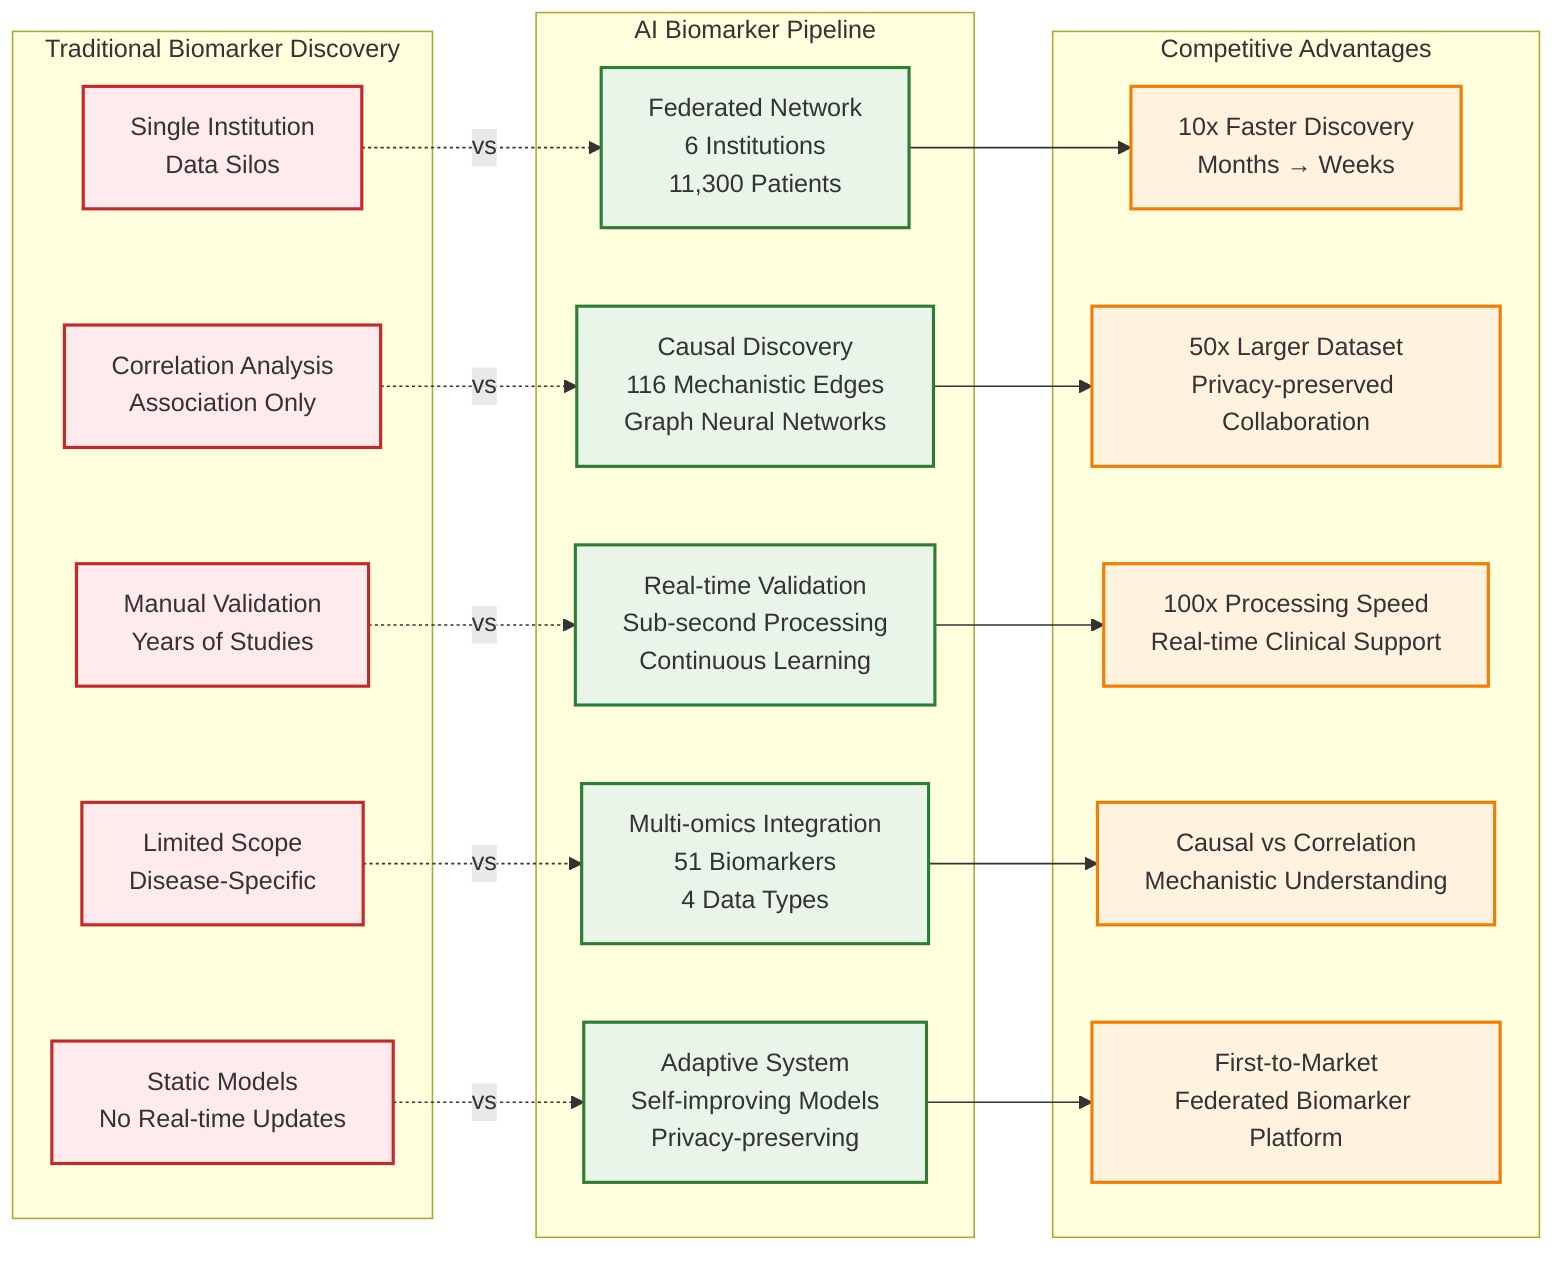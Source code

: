 graph LR
    subgraph "Traditional Biomarker Discovery"
        T1[Single Institution<br/>Data Silos]
        T2[Correlation Analysis<br/>Association Only]
        T3[Manual Validation<br/>Years of Studies]
        T4[Limited Scope<br/>Disease-Specific]
        T5[Static Models<br/>No Real-time Updates]
    end
    
    subgraph "AI Biomarker Pipeline"
        A1[Federated Network<br/>6 Institutions<br/>11,300 Patients]
        A2[Causal Discovery<br/>116 Mechanistic Edges<br/>Graph Neural Networks]
        A3[Real-time Validation<br/>Sub-second Processing<br/>Continuous Learning]
        A4[Multi-omics Integration<br/>51 Biomarkers<br/>4 Data Types]
        A5[Adaptive System<br/>Self-improving Models<br/>Privacy-preserving]
    end
    
    subgraph "Competitive Advantages"
        ADV1[10x Faster Discovery<br/>Months → Weeks]
        ADV2[50x Larger Dataset<br/>Privacy-preserved Collaboration]
        ADV3[100x Processing Speed<br/>Real-time Clinical Support]
        ADV4[Causal vs Correlation<br/>Mechanistic Understanding]
        ADV5[First-to-Market<br/>Federated Biomarker Platform]
    end
    
    T1 -.->|vs| A1
    T2 -.->|vs| A2
    T3 -.->|vs| A3
    T4 -.->|vs| A4
    T5 -.->|vs| A5
    
    A1 --> ADV1
    A2 --> ADV2
    A3 --> ADV3
    A4 --> ADV4
    A5 --> ADV5
    
    classDef traditional fill:#ffebee,stroke:#c62828,stroke-width:2px
    classDef modern fill:#e8f5e8,stroke:#2e7d32,stroke-width:2px
    classDef advantage fill:#fff3e0,stroke:#f57c00,stroke-width:2px
    
    class T1,T2,T3,T4,T5 traditional
    class A1,A2,A3,A4,A5 modern
    class ADV1,ADV2,ADV3,ADV4,ADV5 advantage